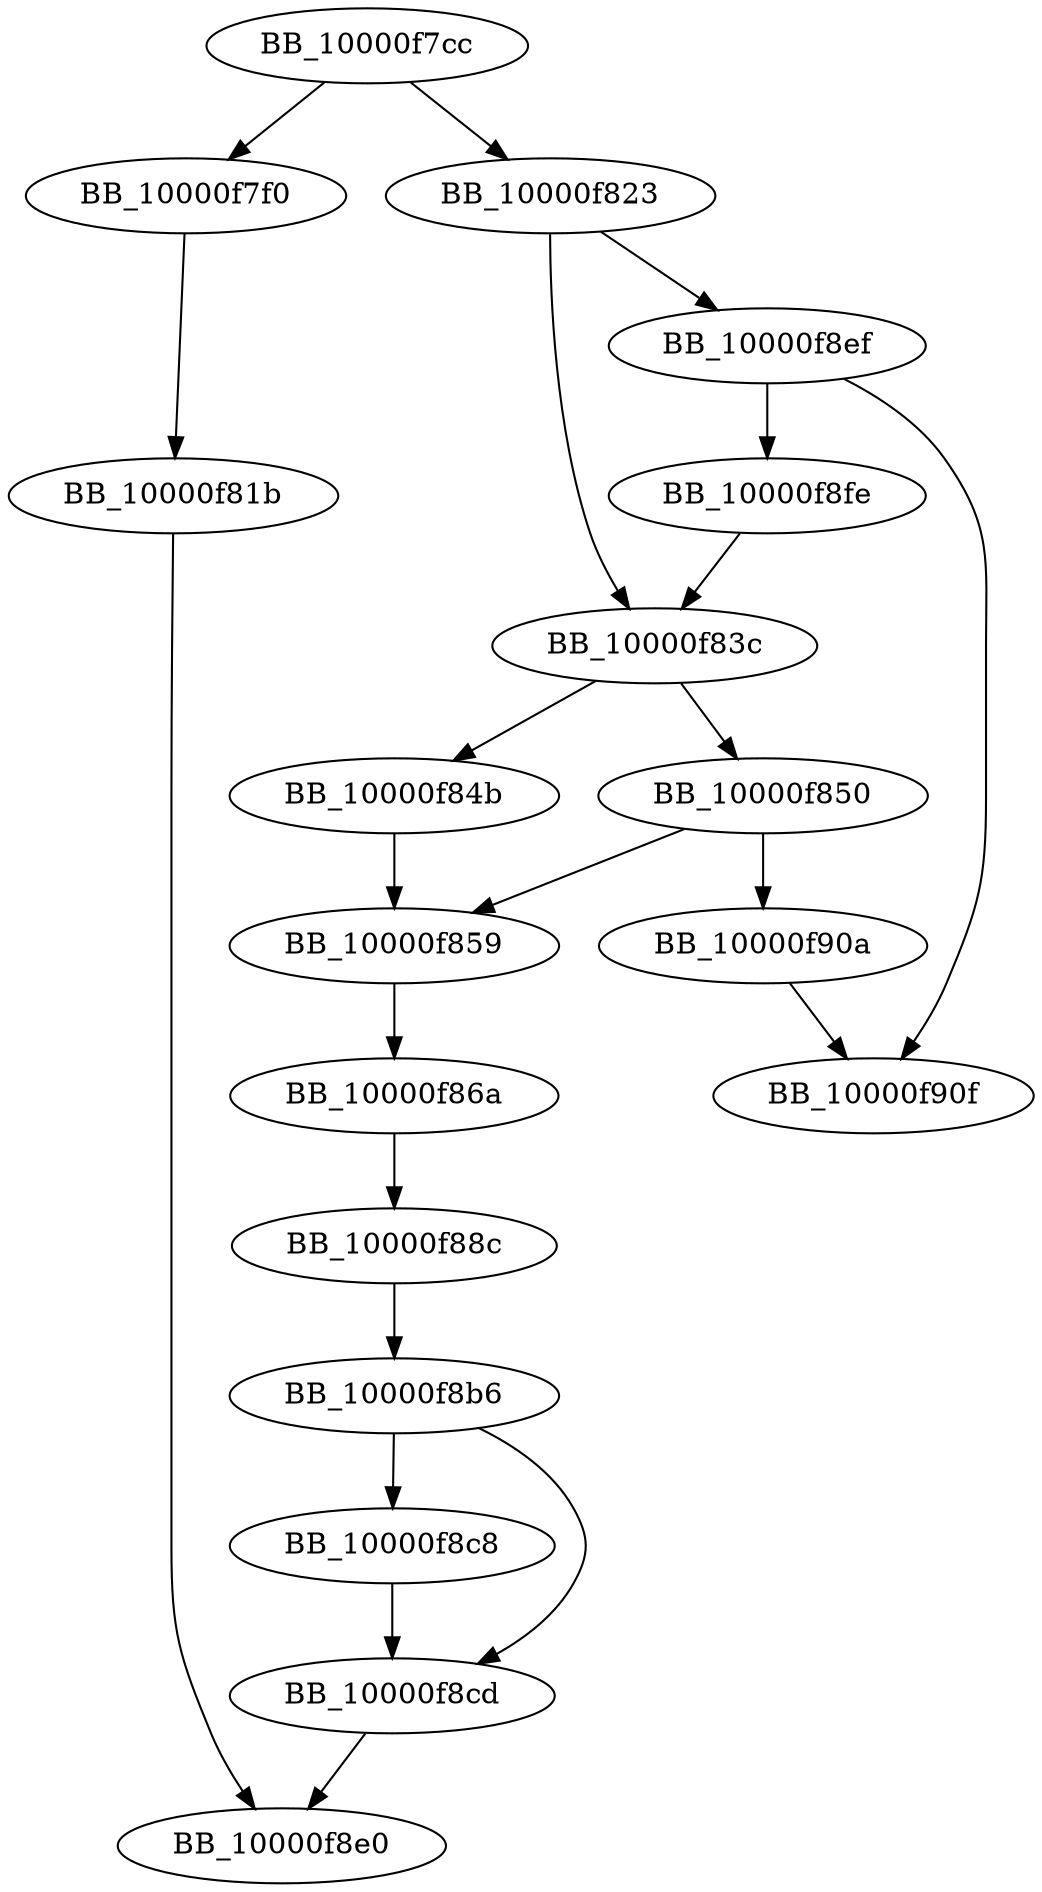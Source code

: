 DiGraph __ZNSt6vectorIlSaIlEE13_M_insert_auxEN9__gnu_cxx17__normal_iteratorIPlS1_EERKl{
BB_10000f7cc->BB_10000f7f0
BB_10000f7cc->BB_10000f823
BB_10000f7f0->BB_10000f81b
BB_10000f81b->BB_10000f8e0
BB_10000f823->BB_10000f83c
BB_10000f823->BB_10000f8ef
BB_10000f83c->BB_10000f84b
BB_10000f83c->BB_10000f850
BB_10000f84b->BB_10000f859
BB_10000f850->BB_10000f859
BB_10000f850->BB_10000f90a
BB_10000f859->BB_10000f86a
BB_10000f86a->BB_10000f88c
BB_10000f88c->BB_10000f8b6
BB_10000f8b6->BB_10000f8c8
BB_10000f8b6->BB_10000f8cd
BB_10000f8c8->BB_10000f8cd
BB_10000f8cd->BB_10000f8e0
BB_10000f8ef->BB_10000f8fe
BB_10000f8ef->BB_10000f90f
BB_10000f8fe->BB_10000f83c
BB_10000f90a->BB_10000f90f
}
